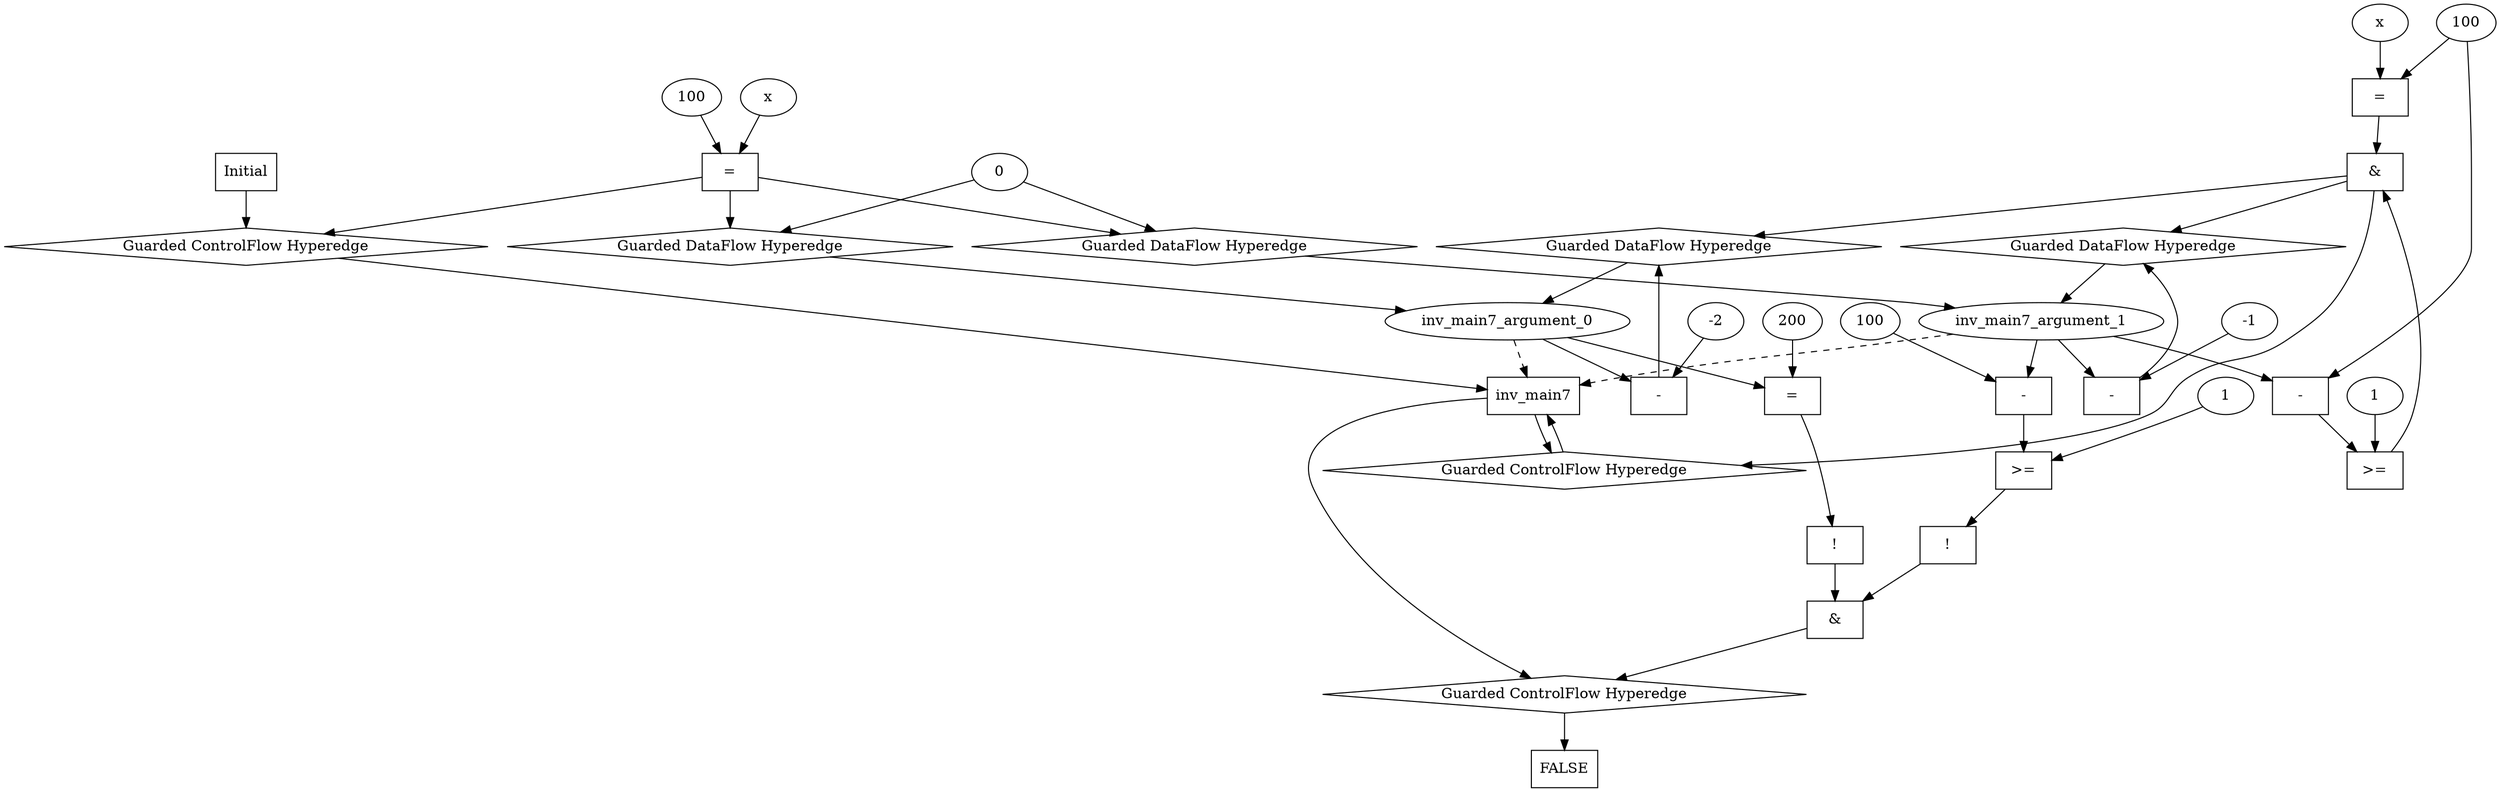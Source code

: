 digraph dag {
inv_main7 [label="inv_main7" shape="rect"];
FALSE [label="FALSE" shape="rect"];
Initial [label="Initial" shape="rect"];
ControlFowHyperEdge_0 [label="Guarded ControlFlow Hyperedge" shape="diamond"];
Initial -> ControlFowHyperEdge_0[label=""]
ControlFowHyperEdge_0 -> inv_main7[label=""]
ControlFowHyperEdge_1 [label="Guarded ControlFlow Hyperedge" shape="diamond"];
inv_main7 -> ControlFowHyperEdge_1[label=""]
ControlFowHyperEdge_1 -> inv_main7[label=""]
ControlFowHyperEdge_2 [label="Guarded ControlFlow Hyperedge" shape="diamond"];
inv_main7 -> ControlFowHyperEdge_2[label=""]
ControlFowHyperEdge_2 -> FALSE[label=""]
inv_main7_argument_0 [label="inv_main7_argument_0" shape="oval"];
inv_main7_argument_0 -> inv_main7[label="" style="dashed"]
inv_main7_argument_1 [label="inv_main7_argument_1" shape="oval"];
inv_main7_argument_1 -> inv_main7[label="" style="dashed"]

xxxinv_main7___Initial_0xxxguard_0_node_0 [label="=" shape="rect"];
xxxinv_main7___Initial_0xxxguard_0_node_1 [label="100"];
xxxinv_main7___Initial_0xxxguard_0_node_2 [label="x"];
xxxinv_main7___Initial_0xxxguard_0_node_1->xxxinv_main7___Initial_0xxxguard_0_node_0
xxxinv_main7___Initial_0xxxguard_0_node_2->xxxinv_main7___Initial_0xxxguard_0_node_0

xxxinv_main7___Initial_0xxxguard_0_node_0->ControlFowHyperEdge_0 [label=""];
xxxinv_main7___Initial_0xxxdataFlow_0_node_0 [label="0"];

xxxinv_main7___Initial_0xxxdataFlow_0_node_0->DataFowHyperEdge_0_inv_main7_argument_0 [label=""];

xxxinv_main7___Initial_0xxxdataFlow_0_node_0->DataFowHyperEdge_0_inv_main7_argument_1 [label=""];
xxxinv_main7___inv_main7_1xxx_and [label="&" shape="rect"];
xxxinv_main7___inv_main7_1xxxguard_0_node_0 [label=">=" shape="rect"];
xxxinv_main7___inv_main7_1xxxguard_0_node_1 [label="-" shape="rect"];
xxxinv_main7___inv_main7_1xxxguard_0_node_2 [label="100"];
xxxinv_main7___inv_main7_1xxxguard_0_node_4 [label="1"];
xxxinv_main7___inv_main7_1xxxguard_0_node_1->xxxinv_main7___inv_main7_1xxxguard_0_node_0
xxxinv_main7___inv_main7_1xxxguard_0_node_4->xxxinv_main7___inv_main7_1xxxguard_0_node_0
xxxinv_main7___inv_main7_1xxxguard_0_node_2->xxxinv_main7___inv_main7_1xxxguard_0_node_1
inv_main7_argument_1->xxxinv_main7___inv_main7_1xxxguard_0_node_1

xxxinv_main7___inv_main7_1xxxguard_0_node_0->xxxinv_main7___inv_main7_1xxx_and [label=""];
xxxinv_main7___inv_main7_1xxxguard1_node_0 [label="=" shape="rect"];
xxxinv_main7___inv_main7_1xxxguard1_node_1 [label="x"];
xxxinv_main7___inv_main7_1xxxguard1_node_1->xxxinv_main7___inv_main7_1xxxguard1_node_0
xxxinv_main7___inv_main7_1xxxguard_0_node_2->xxxinv_main7___inv_main7_1xxxguard1_node_0

xxxinv_main7___inv_main7_1xxxguard1_node_0->xxxinv_main7___inv_main7_1xxx_and [label=""];
xxxinv_main7___inv_main7_1xxx_and->ControlFowHyperEdge_1 [label=""];
xxxinv_main7___inv_main7_1xxxdataFlow_0_node_0 [label="-" shape="rect"];
xxxinv_main7___inv_main7_1xxxdataFlow_0_node_2 [label="-2"];
inv_main7_argument_0->xxxinv_main7___inv_main7_1xxxdataFlow_0_node_0
xxxinv_main7___inv_main7_1xxxdataFlow_0_node_2->xxxinv_main7___inv_main7_1xxxdataFlow_0_node_0

xxxinv_main7___inv_main7_1xxxdataFlow_0_node_0->DataFowHyperEdge_1_inv_main7_argument_0 [label=""];
xxxinv_main7___inv_main7_1xxxdataFlow1_node_0 [label="-" shape="rect"];
xxxinv_main7___inv_main7_1xxxdataFlow1_node_2 [label="-1"];
inv_main7_argument_1->xxxinv_main7___inv_main7_1xxxdataFlow1_node_0
xxxinv_main7___inv_main7_1xxxdataFlow1_node_2->xxxinv_main7___inv_main7_1xxxdataFlow1_node_0

xxxinv_main7___inv_main7_1xxxdataFlow1_node_0->DataFowHyperEdge_1_inv_main7_argument_1 [label=""];
xxxFALSE___inv_main7_2xxx_and [label="&" shape="rect"];
xxxFALSE___inv_main7_2xxxguard_0_node_0 [label="!" shape="rect"];
xxxFALSE___inv_main7_2xxxguard_0_node_1 [label="=" shape="rect"];
xxxFALSE___inv_main7_2xxxguard_0_node_3 [label="200"];
xxxFALSE___inv_main7_2xxxguard_0_node_1->xxxFALSE___inv_main7_2xxxguard_0_node_0
inv_main7_argument_0->xxxFALSE___inv_main7_2xxxguard_0_node_1
xxxFALSE___inv_main7_2xxxguard_0_node_3->xxxFALSE___inv_main7_2xxxguard_0_node_1

xxxFALSE___inv_main7_2xxxguard_0_node_0->xxxFALSE___inv_main7_2xxx_and [label=""];
xxxFALSE___inv_main7_2xxxguard1_node_0 [label="!" shape="rect"];
xxxFALSE___inv_main7_2xxxguard1_node_1 [label=">=" shape="rect"];
xxxFALSE___inv_main7_2xxxguard1_node_2 [label="-" shape="rect"];
xxxFALSE___inv_main7_2xxxguard1_node_3 [label="100"];
xxxFALSE___inv_main7_2xxxguard1_node_5 [label="1"];
xxxFALSE___inv_main7_2xxxguard1_node_1->xxxFALSE___inv_main7_2xxxguard1_node_0
xxxFALSE___inv_main7_2xxxguard1_node_2->xxxFALSE___inv_main7_2xxxguard1_node_1
xxxFALSE___inv_main7_2xxxguard1_node_5->xxxFALSE___inv_main7_2xxxguard1_node_1
xxxFALSE___inv_main7_2xxxguard1_node_3->xxxFALSE___inv_main7_2xxxguard1_node_2
inv_main7_argument_1->xxxFALSE___inv_main7_2xxxguard1_node_2

xxxFALSE___inv_main7_2xxxguard1_node_0->xxxFALSE___inv_main7_2xxx_and [label=""];
xxxFALSE___inv_main7_2xxx_and->ControlFowHyperEdge_2 [label=""];
DataFowHyperEdge_0_inv_main7_argument_0 [label="Guarded DataFlow Hyperedge" shape="diamond"];
DataFowHyperEdge_0_inv_main7_argument_0 -> inv_main7_argument_0[label=""]
xxxinv_main7___Initial_0xxxguard_0_node_0 -> DataFowHyperEdge_0_inv_main7_argument_0[label=""]
DataFowHyperEdge_0_inv_main7_argument_1 [label="Guarded DataFlow Hyperedge" shape="diamond"];
DataFowHyperEdge_0_inv_main7_argument_1 -> inv_main7_argument_1[label=""]
xxxinv_main7___Initial_0xxxguard_0_node_0 -> DataFowHyperEdge_0_inv_main7_argument_1[label=""]
DataFowHyperEdge_1_inv_main7_argument_0 [label="Guarded DataFlow Hyperedge" shape="diamond"];
DataFowHyperEdge_1_inv_main7_argument_0 -> inv_main7_argument_0[label=""]
xxxinv_main7___inv_main7_1xxx_and -> DataFowHyperEdge_1_inv_main7_argument_0[label=""]
DataFowHyperEdge_1_inv_main7_argument_1 [label="Guarded DataFlow Hyperedge" shape="diamond"];
DataFowHyperEdge_1_inv_main7_argument_1 -> inv_main7_argument_1[label=""]
xxxinv_main7___inv_main7_1xxx_and -> DataFowHyperEdge_1_inv_main7_argument_1[label=""]
}
